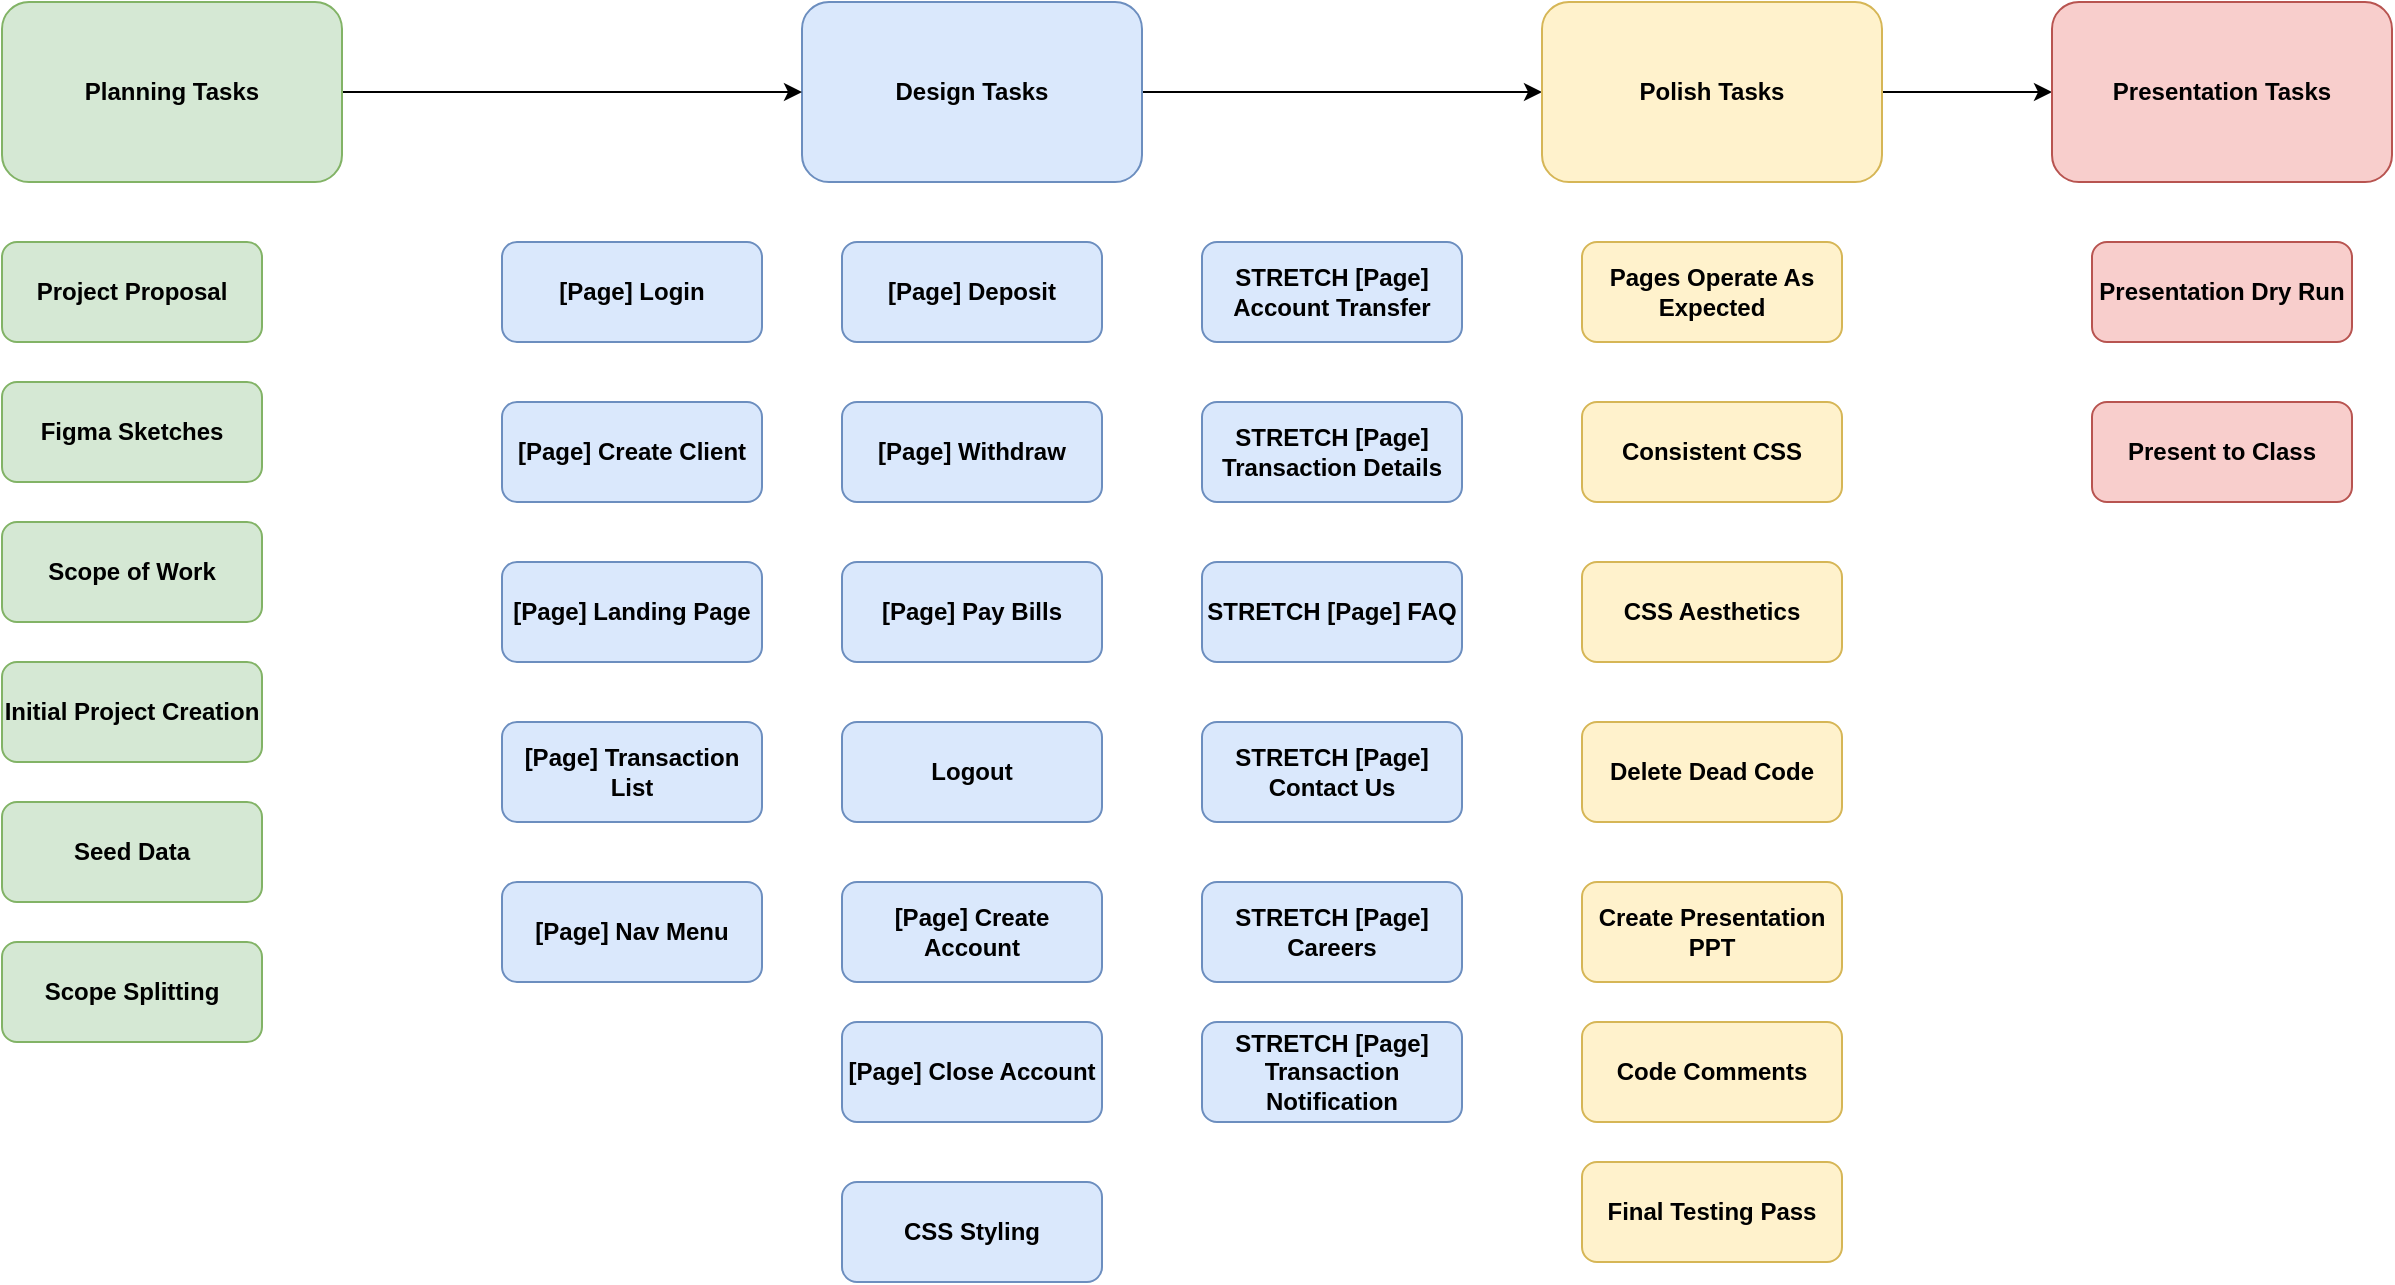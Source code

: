 <mxfile version="13.9.9" type="device"><diagram id="zj0lB9ivFDtwt3BS36-S" name="Page-1"><mxGraphModel dx="2313" dy="846" grid="1" gridSize="10" guides="1" tooltips="1" connect="1" arrows="1" fold="1" page="1" pageScale="1" pageWidth="850" pageHeight="1100" math="0" shadow="0"><root><mxCell id="0"/><mxCell id="1" parent="0"/><mxCell id="KYR9ioRXUPgAE4u6iShU-1" style="edgeStyle=orthogonalEdgeStyle;rounded=0;orthogonalLoop=1;jettySize=auto;html=1;entryX=0;entryY=0.5;entryDx=0;entryDy=0;" edge="1" parent="1" source="KYR9ioRXUPgAE4u6iShU-2" target="KYR9ioRXUPgAE4u6iShU-6"><mxGeometry relative="1" as="geometry"/></mxCell><mxCell id="KYR9ioRXUPgAE4u6iShU-2" value="&lt;b&gt;Design Tasks&lt;/b&gt;" style="rounded=1;whiteSpace=wrap;html=1;fontSize=12;glass=0;strokeWidth=1;shadow=0;fillColor=#dae8fc;strokeColor=#6c8ebf;" vertex="1" parent="1"><mxGeometry x="-210" y="890" width="170" height="90" as="geometry"/></mxCell><mxCell id="KYR9ioRXUPgAE4u6iShU-3" style="edgeStyle=orthogonalEdgeStyle;rounded=0;orthogonalLoop=1;jettySize=auto;html=1;" edge="1" parent="1" source="KYR9ioRXUPgAE4u6iShU-4" target="KYR9ioRXUPgAE4u6iShU-2"><mxGeometry relative="1" as="geometry"/></mxCell><mxCell id="KYR9ioRXUPgAE4u6iShU-4" value="&lt;b&gt;Planning Tasks&lt;/b&gt;" style="rounded=1;whiteSpace=wrap;html=1;fontSize=12;glass=0;strokeWidth=1;shadow=0;fillColor=#d5e8d4;strokeColor=#82b366;" vertex="1" parent="1"><mxGeometry x="-610" y="890" width="170" height="90" as="geometry"/></mxCell><mxCell id="KYR9ioRXUPgAE4u6iShU-5" style="edgeStyle=orthogonalEdgeStyle;rounded=0;orthogonalLoop=1;jettySize=auto;html=1;entryX=0;entryY=0.5;entryDx=0;entryDy=0;" edge="1" parent="1" source="KYR9ioRXUPgAE4u6iShU-6" target="KYR9ioRXUPgAE4u6iShU-7"><mxGeometry relative="1" as="geometry"/></mxCell><mxCell id="KYR9ioRXUPgAE4u6iShU-6" value="&lt;b&gt;Polish Tasks&lt;/b&gt;" style="rounded=1;whiteSpace=wrap;html=1;fontSize=12;glass=0;strokeWidth=1;shadow=0;fillColor=#fff2cc;strokeColor=#d6b656;" vertex="1" parent="1"><mxGeometry x="160" y="890" width="170" height="90" as="geometry"/></mxCell><mxCell id="KYR9ioRXUPgAE4u6iShU-7" value="&lt;b&gt;Presentation Tasks&lt;/b&gt;" style="rounded=1;whiteSpace=wrap;html=1;fontSize=12;glass=0;strokeWidth=1;shadow=0;fillColor=#f8cecc;strokeColor=#b85450;" vertex="1" parent="1"><mxGeometry x="415" y="890" width="170" height="90" as="geometry"/></mxCell><mxCell id="KYR9ioRXUPgAE4u6iShU-8" value="&lt;b&gt;Project Proposal&lt;/b&gt;" style="rounded=1;whiteSpace=wrap;html=1;fontSize=12;glass=0;strokeWidth=1;shadow=0;fillColor=#d5e8d4;strokeColor=#82b366;" vertex="1" parent="1"><mxGeometry x="-610" y="1010" width="130" height="50" as="geometry"/></mxCell><mxCell id="KYR9ioRXUPgAE4u6iShU-9" value="&lt;b&gt;Figma Sketches&lt;/b&gt;" style="rounded=1;whiteSpace=wrap;html=1;fontSize=12;glass=0;strokeWidth=1;shadow=0;fillColor=#d5e8d4;strokeColor=#82b366;" vertex="1" parent="1"><mxGeometry x="-610" y="1080" width="130" height="50" as="geometry"/></mxCell><mxCell id="KYR9ioRXUPgAE4u6iShU-10" value="&lt;b&gt;Scope of Work&lt;/b&gt;" style="rounded=1;whiteSpace=wrap;html=1;fontSize=12;glass=0;strokeWidth=1;shadow=0;fillColor=#d5e8d4;strokeColor=#82b366;" vertex="1" parent="1"><mxGeometry x="-610" y="1150" width="130" height="50" as="geometry"/></mxCell><mxCell id="KYR9ioRXUPgAE4u6iShU-11" value="&lt;b&gt;Initial Project Creation&lt;/b&gt;" style="rounded=1;whiteSpace=wrap;html=1;fontSize=12;glass=0;strokeWidth=1;shadow=0;fillColor=#d5e8d4;strokeColor=#82b366;" vertex="1" parent="1"><mxGeometry x="-610" y="1220" width="130" height="50" as="geometry"/></mxCell><mxCell id="KYR9ioRXUPgAE4u6iShU-12" value="&lt;b&gt;Seed Data&lt;/b&gt;" style="rounded=1;whiteSpace=wrap;html=1;fontSize=12;glass=0;strokeWidth=1;shadow=0;fillColor=#d5e8d4;strokeColor=#82b366;" vertex="1" parent="1"><mxGeometry x="-610" y="1290" width="130" height="50" as="geometry"/></mxCell><mxCell id="KYR9ioRXUPgAE4u6iShU-13" value="&lt;b&gt;Scope Splitting&lt;/b&gt;" style="rounded=1;whiteSpace=wrap;html=1;fontSize=12;glass=0;strokeWidth=1;shadow=0;fillColor=#d5e8d4;strokeColor=#82b366;" vertex="1" parent="1"><mxGeometry x="-610" y="1360" width="130" height="50" as="geometry"/></mxCell><mxCell id="KYR9ioRXUPgAE4u6iShU-14" value="&lt;b&gt;[Page] Login&lt;/b&gt;" style="rounded=1;whiteSpace=wrap;html=1;fontSize=12;glass=0;strokeWidth=1;shadow=0;fillColor=#dae8fc;strokeColor=#6c8ebf;" vertex="1" parent="1"><mxGeometry x="-360" y="1010" width="130" height="50" as="geometry"/></mxCell><mxCell id="KYR9ioRXUPgAE4u6iShU-15" value="&lt;b&gt;[Page] Create Client&lt;/b&gt;" style="rounded=1;whiteSpace=wrap;html=1;fontSize=12;glass=0;strokeWidth=1;shadow=0;fillColor=#dae8fc;strokeColor=#6c8ebf;" vertex="1" parent="1"><mxGeometry x="-360" y="1090" width="130" height="50" as="geometry"/></mxCell><mxCell id="KYR9ioRXUPgAE4u6iShU-16" value="&lt;b&gt;[Page] Landing Page&lt;/b&gt;" style="rounded=1;whiteSpace=wrap;html=1;fontSize=12;glass=0;strokeWidth=1;shadow=0;fillColor=#dae8fc;strokeColor=#6c8ebf;" vertex="1" parent="1"><mxGeometry x="-360" y="1170" width="130" height="50" as="geometry"/></mxCell><mxCell id="KYR9ioRXUPgAE4u6iShU-17" value="&lt;b&gt;[Page] Transaction List&lt;/b&gt;" style="rounded=1;whiteSpace=wrap;html=1;fontSize=12;glass=0;strokeWidth=1;shadow=0;fillColor=#dae8fc;strokeColor=#6c8ebf;" vertex="1" parent="1"><mxGeometry x="-360" y="1250" width="130" height="50" as="geometry"/></mxCell><mxCell id="KYR9ioRXUPgAE4u6iShU-18" value="&lt;b&gt;[Page] Nav Menu&lt;/b&gt;" style="rounded=1;whiteSpace=wrap;html=1;fontSize=12;glass=0;strokeWidth=1;shadow=0;fillColor=#dae8fc;strokeColor=#6c8ebf;" vertex="1" parent="1"><mxGeometry x="-360" y="1330" width="130" height="50" as="geometry"/></mxCell><mxCell id="KYR9ioRXUPgAE4u6iShU-19" value="&lt;b&gt;[Page] Deposit&lt;/b&gt;" style="rounded=1;whiteSpace=wrap;html=1;fontSize=12;glass=0;strokeWidth=1;shadow=0;fillColor=#dae8fc;strokeColor=#6c8ebf;" vertex="1" parent="1"><mxGeometry x="-190" y="1010" width="130" height="50" as="geometry"/></mxCell><mxCell id="KYR9ioRXUPgAE4u6iShU-20" value="&lt;b&gt;[Page] Withdraw&lt;/b&gt;" style="rounded=1;whiteSpace=wrap;html=1;fontSize=12;glass=0;strokeWidth=1;shadow=0;fillColor=#dae8fc;strokeColor=#6c8ebf;" vertex="1" parent="1"><mxGeometry x="-190" y="1090" width="130" height="50" as="geometry"/></mxCell><mxCell id="KYR9ioRXUPgAE4u6iShU-21" value="&lt;b&gt;[Page] Pay Bills&lt;/b&gt;" style="rounded=1;whiteSpace=wrap;html=1;fontSize=12;glass=0;strokeWidth=1;shadow=0;fillColor=#dae8fc;strokeColor=#6c8ebf;" vertex="1" parent="1"><mxGeometry x="-190" y="1170" width="130" height="50" as="geometry"/></mxCell><mxCell id="KYR9ioRXUPgAE4u6iShU-22" value="&lt;b&gt;Logout&lt;/b&gt;" style="rounded=1;whiteSpace=wrap;html=1;fontSize=12;glass=0;strokeWidth=1;shadow=0;fillColor=#dae8fc;strokeColor=#6c8ebf;" vertex="1" parent="1"><mxGeometry x="-190" y="1250" width="130" height="50" as="geometry"/></mxCell><mxCell id="KYR9ioRXUPgAE4u6iShU-23" value="&lt;b&gt;[Page] Create Account&lt;/b&gt;" style="rounded=1;whiteSpace=wrap;html=1;fontSize=12;glass=0;strokeWidth=1;shadow=0;fillColor=#dae8fc;strokeColor=#6c8ebf;" vertex="1" parent="1"><mxGeometry x="-190" y="1330" width="130" height="50" as="geometry"/></mxCell><mxCell id="KYR9ioRXUPgAE4u6iShU-24" value="&lt;b&gt;[Page] Close Account&lt;/b&gt;" style="rounded=1;whiteSpace=wrap;html=1;fontSize=12;glass=0;strokeWidth=1;shadow=0;fillColor=#dae8fc;strokeColor=#6c8ebf;" vertex="1" parent="1"><mxGeometry x="-190" y="1400" width="130" height="50" as="geometry"/></mxCell><mxCell id="KYR9ioRXUPgAE4u6iShU-25" value="&lt;b&gt;STRETCH [Page] Transaction Details&lt;/b&gt;" style="rounded=1;whiteSpace=wrap;html=1;fontSize=12;glass=0;strokeWidth=1;shadow=0;fillColor=#dae8fc;strokeColor=#6c8ebf;" vertex="1" parent="1"><mxGeometry x="-10" y="1090" width="130" height="50" as="geometry"/></mxCell><mxCell id="KYR9ioRXUPgAE4u6iShU-26" value="&lt;b&gt;STRETCH [Page] FAQ&lt;/b&gt;" style="rounded=1;whiteSpace=wrap;html=1;fontSize=12;glass=0;strokeWidth=1;shadow=0;fillColor=#dae8fc;strokeColor=#6c8ebf;" vertex="1" parent="1"><mxGeometry x="-10" y="1170" width="130" height="50" as="geometry"/></mxCell><mxCell id="KYR9ioRXUPgAE4u6iShU-27" value="&lt;b&gt;STRETCH [Page] Contact Us&lt;/b&gt;" style="rounded=1;whiteSpace=wrap;html=1;fontSize=12;glass=0;strokeWidth=1;shadow=0;fillColor=#dae8fc;strokeColor=#6c8ebf;" vertex="1" parent="1"><mxGeometry x="-10" y="1250" width="130" height="50" as="geometry"/></mxCell><mxCell id="KYR9ioRXUPgAE4u6iShU-28" value="&lt;b&gt;STRETCH [Page] Careers&lt;/b&gt;" style="rounded=1;whiteSpace=wrap;html=1;fontSize=12;glass=0;strokeWidth=1;shadow=0;fillColor=#dae8fc;strokeColor=#6c8ebf;" vertex="1" parent="1"><mxGeometry x="-10" y="1330" width="130" height="50" as="geometry"/></mxCell><mxCell id="KYR9ioRXUPgAE4u6iShU-29" value="&lt;b&gt;STRETCH [Page] Account Transfer&lt;/b&gt;" style="rounded=1;whiteSpace=wrap;html=1;fontSize=12;glass=0;strokeWidth=1;shadow=0;fillColor=#dae8fc;strokeColor=#6c8ebf;" vertex="1" parent="1"><mxGeometry x="-10" y="1010" width="130" height="50" as="geometry"/></mxCell><mxCell id="KYR9ioRXUPgAE4u6iShU-30" value="&lt;b&gt;STRETCH [Page] Transaction Notification&lt;/b&gt;" style="rounded=1;whiteSpace=wrap;html=1;fontSize=12;glass=0;strokeWidth=1;shadow=0;fillColor=#dae8fc;strokeColor=#6c8ebf;" vertex="1" parent="1"><mxGeometry x="-10" y="1400" width="130" height="50" as="geometry"/></mxCell><mxCell id="KYR9ioRXUPgAE4u6iShU-31" value="&lt;b&gt;CSS Styling&lt;/b&gt;" style="rounded=1;whiteSpace=wrap;html=1;fontSize=12;glass=0;strokeWidth=1;shadow=0;fillColor=#dae8fc;strokeColor=#6c8ebf;" vertex="1" parent="1"><mxGeometry x="-190" y="1480" width="130" height="50" as="geometry"/></mxCell><mxCell id="KYR9ioRXUPgAE4u6iShU-32" value="&lt;b&gt;Consistent CSS&lt;/b&gt;" style="rounded=1;whiteSpace=wrap;html=1;fontSize=12;glass=0;strokeWidth=1;shadow=0;fillColor=#fff2cc;strokeColor=#d6b656;" vertex="1" parent="1"><mxGeometry x="180" y="1090" width="130" height="50" as="geometry"/></mxCell><mxCell id="KYR9ioRXUPgAE4u6iShU-33" value="&lt;b&gt;CSS Aesthetics&lt;/b&gt;" style="rounded=1;whiteSpace=wrap;html=1;fontSize=12;glass=0;strokeWidth=1;shadow=0;fillColor=#fff2cc;strokeColor=#d6b656;" vertex="1" parent="1"><mxGeometry x="180" y="1170" width="130" height="50" as="geometry"/></mxCell><mxCell id="KYR9ioRXUPgAE4u6iShU-34" value="&lt;b&gt;Delete Dead Code&lt;/b&gt;" style="rounded=1;whiteSpace=wrap;html=1;fontSize=12;glass=0;strokeWidth=1;shadow=0;fillColor=#fff2cc;strokeColor=#d6b656;" vertex="1" parent="1"><mxGeometry x="180" y="1250" width="130" height="50" as="geometry"/></mxCell><mxCell id="KYR9ioRXUPgAE4u6iShU-35" value="&lt;b&gt;Create Presentation PPT&lt;/b&gt;" style="rounded=1;whiteSpace=wrap;html=1;fontSize=12;glass=0;strokeWidth=1;shadow=0;fillColor=#fff2cc;strokeColor=#d6b656;" vertex="1" parent="1"><mxGeometry x="180" y="1330" width="130" height="50" as="geometry"/></mxCell><mxCell id="KYR9ioRXUPgAE4u6iShU-36" value="&lt;b&gt;Pages Operate As Expected&lt;/b&gt;" style="rounded=1;whiteSpace=wrap;html=1;fontSize=12;glass=0;strokeWidth=1;shadow=0;fillColor=#fff2cc;strokeColor=#d6b656;" vertex="1" parent="1"><mxGeometry x="180" y="1010" width="130" height="50" as="geometry"/></mxCell><mxCell id="KYR9ioRXUPgAE4u6iShU-37" value="&lt;b&gt;Code Comments&lt;/b&gt;" style="rounded=1;whiteSpace=wrap;html=1;fontSize=12;glass=0;strokeWidth=1;shadow=0;fillColor=#fff2cc;strokeColor=#d6b656;" vertex="1" parent="1"><mxGeometry x="180" y="1400" width="130" height="50" as="geometry"/></mxCell><mxCell id="KYR9ioRXUPgAE4u6iShU-38" value="&lt;b&gt;Final Testing Pass&lt;/b&gt;" style="rounded=1;whiteSpace=wrap;html=1;fontSize=12;glass=0;strokeWidth=1;shadow=0;fillColor=#fff2cc;strokeColor=#d6b656;" vertex="1" parent="1"><mxGeometry x="180" y="1470" width="130" height="50" as="geometry"/></mxCell><mxCell id="KYR9ioRXUPgAE4u6iShU-39" value="&lt;b&gt;Present to Class&lt;/b&gt;" style="rounded=1;whiteSpace=wrap;html=1;fontSize=12;glass=0;strokeWidth=1;shadow=0;fillColor=#f8cecc;strokeColor=#b85450;" vertex="1" parent="1"><mxGeometry x="435" y="1090" width="130" height="50" as="geometry"/></mxCell><mxCell id="KYR9ioRXUPgAE4u6iShU-40" value="&lt;b&gt;Presentation Dry Run&lt;/b&gt;" style="rounded=1;whiteSpace=wrap;html=1;fontSize=12;glass=0;strokeWidth=1;shadow=0;fillColor=#f8cecc;strokeColor=#b85450;" vertex="1" parent="1"><mxGeometry x="435" y="1010" width="130" height="50" as="geometry"/></mxCell></root></mxGraphModel></diagram></mxfile>